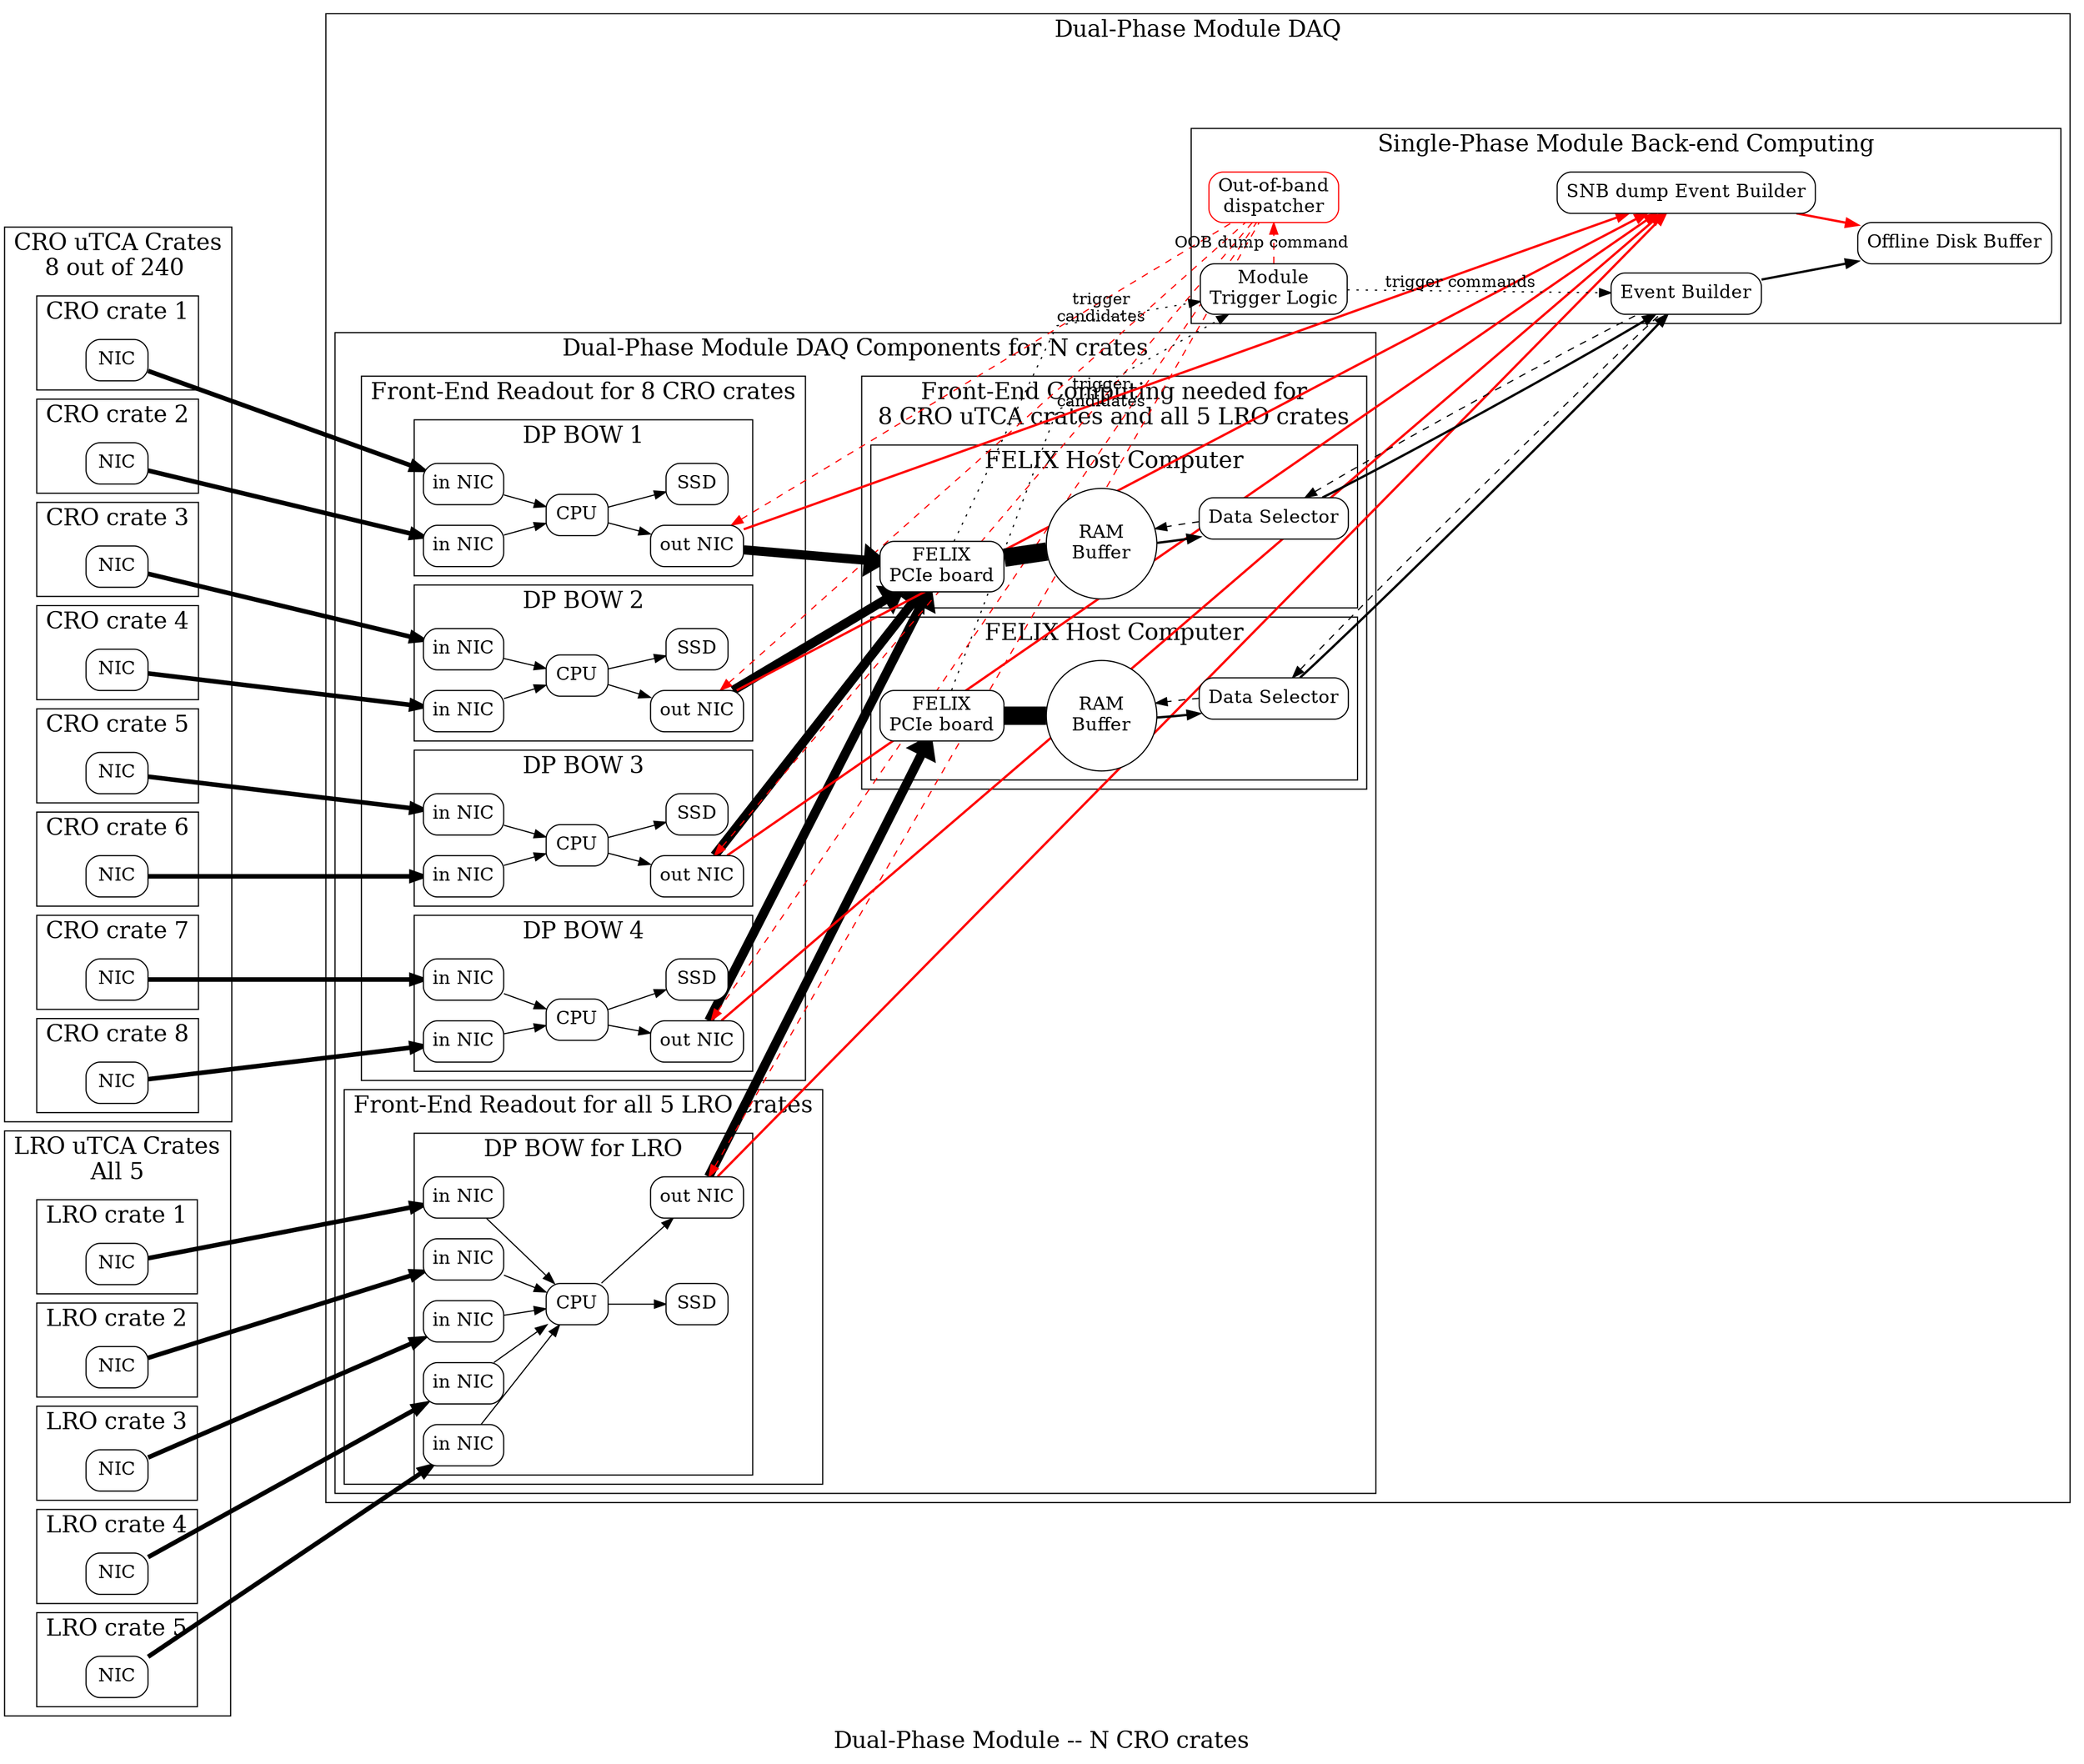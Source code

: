 digraph top {
        graph[compound=true,ordering=out,outputorder=edgesfirst,splines=false,layout=dot,rankdir=LR,fontsize=20];
        node[shape=box,style="rounded,filled",fillcolor=white,fontsize=16];
        label="Dual-Phase Module -- N CRO crates";
        
        subgraph cluster_cros {
                label="CRO uTCA Crates\n8 out of 240 ";
                subgraph cluster_cro1 {
                        label="CRO crate 1";
                        cronic1[label="NIC"];
                }
                subgraph cluster_cro2 {
                        label="CRO crate 2";
                        cronic2[label="NIC"];
                }
                subgraph cluster_cro3 {
                        label="CRO crate 3";
                        cronic3[label="NIC"];
                }
                subgraph cluster_cro4 {
                        label="CRO crate 4";
                        cronic4[label="NIC"];
                }
                subgraph cluster_cro5 {
                        label="CRO crate 5";
                        cronic5[label="NIC"];
                }
                subgraph cluster_cro6 {
                        label="CRO crate 6";
                        cronic6[label="NIC"];
                }
                subgraph cluster_cro7 {
                        label="CRO crate 7";
                        cronic7[label="NIC"];
                }
                subgraph cluster_cro8 {
                        label="CRO crate 8";
                        cronic8[label="NIC"];
                }
        }
        subgraph cluster_lros {
                label="LRO uTCA Crates\nAll 5";

                subgraph cluster_lro1 {
                        label="LRO crate 1";
                        lronic1[label="NIC"];
                }
                subgraph cluster_lro2 {
                        label="LRO crate 2";
                        lronic2[label="NIC"];
                }
                subgraph cluster_lro3 {
                        label="LRO crate 3";
                        lronic3[label="NIC"];
                }
                subgraph cluster_lro4 {
                        label="LRO crate 4";
                        lronic4[label="NIC"];
                }
                subgraph cluster_lro5 {
                        label="LRO crate 5";
                        lronic5[label="NIC"];
                }
        }
        subgraph cluster_dp{
                label="Dual-Phase Module DAQ";
                
                subgraph cluster_daqdp{
                        label="Dual-Phase Module DAQ Components for N crates"

                        subgraph cluster_ferohwlro {
                                label="Front-End Readout for all 5 LRO crates";
                                subgraph cluster_bow0 {
                                        label="DP BOW for LRO";
                                        bow0nic0[label="out NIC"];
                                        bow0nic1[label="in NIC"];
                                        bow0nic2[label="in NIC"];
                                        bow0nic3[label="in NIC"];
                                        bow0nic4[label="in NIC"];
                                        bow0nic5[label="in NIC"];
                                        cpu0[label="CPU"];
                                        ssd0[label="SSD"];
                                        bow0nic1->cpu0;
                                        bow0nic2->cpu0;
                                        bow0nic3->cpu0;
                                        bow0nic4->cpu0;
                                        bow0nic5->cpu0;
                                        cpu0->ssd0;
                                        cpu0->bow0nic0;                                        
                                }
                        }

                        subgraph cluster_ferohwcro{
                                label="Front-End Readout for 8 CRO crates";
                                
                                subgraph cluster_bow4 {
                                        label="DP BOW 4";
                                        bow4nic1[label="in NIC"];
                                        bow4nic2[label="in NIC"];
                                        bow4nic0[label="out NIC"];
                                        cpu4[label="CPU"];
                                        ssd4[label="SSD"];
                                        bow4nic1->cpu4;
                                        bow4nic2->cpu4;
                                        cpu4->bow4nic0;
                                        cpu4->ssd4;
                                }

                                subgraph cluster_bow3 {
                                        label="DP BOW 3";
                                        bow3nic1[label="in NIC"];
                                        bow3nic2[label="in NIC"];
                                        bow3nic0[label="out NIC"];
                                        cpu3[label="CPU"];
                                        ssd3[label="SSD"];
                                        bow3nic1->cpu3;
                                        bow3nic2->cpu3;
                                        cpu3->bow3nic0;
                                        cpu3->ssd3;
                                }

                                subgraph cluster_bow2 {
                                        label="DP BOW 2";
                                        bow2nic1[label="in NIC"];
                                        bow2nic2[label="in NIC"];
                                        bow2nic0[label="out NIC"];
                                        cpu2[label="CPU"];
                                        ssd2[label="SSD"];
                                        bow2nic1->cpu2;
                                        bow2nic2->cpu2;
                                        cpu2->bow2nic0;
                                        cpu2->ssd2;
                                }

                                subgraph cluster_bow1 {
                                        label="DP BOW 1";
                                        bow1nic1[label="in NIC"];
                                        bow1nic2[label="in NIC"];
                                        bow1nic0[label="out NIC"];
                                        cpu1[label="CPU"];
                                        ssd1[label="SSD"];
                                        bow1nic1->cpu1;
                                        bow1nic2->cpu1;
                                        cpu1->bow1nic0;
                                        cpu1->ssd1;
                                }
                        }
                        subgraph cluster_fecomp{
                                label="Front-End Computing needed for\n8 CRO uTCA crates and all 5 LRO crates";
                                style=filled;
                                fillcolor=white;
                                
                                subgraph cluster_felixpc0 {
                                        label="FELIX Host Computer";
                                        felix0[label="FELIX\nPCIe board"];
                                        ring0[shape=circle,label="RAM\nBuffer"];
                                        selector0[label="Data Selector"];
                                        
                                }
                                subgraph cluster_felixpc1 {
                                        label="FELIX Host Computer";
                                        felix1[label="FELIX\nPCIe board"];
                                        ring1[shape=circle,label="RAM\nBuffer"];
                                        selector1[label="Data Selector"];
                                        
                                }
                        }
                }
                subgraph cluster_daqblob {
                        label="Single-Phase Module Back-end Computing";
                        labelloc=top;
                        
                        eb[label="Event Builder"];
                        oob[label="Out-of-band\ndispatcher",color=red];
                        mtl[label="Module\nTrigger Logic"];
                        disk[label="Offline Disk Buffer"];
                        snbeb[label="SNB dump Event Builder"];
                }
        }
        
        edge[penwidth=4];
        cronic1->bow1nic1;
        cronic2->bow1nic2;
        cronic3->bow2nic1;
        cronic4->bow2nic2;
        cronic5->bow3nic1;
        cronic6->bow3nic2;
        cronic7->bow4nic1;
        cronic8->bow4nic2;
        
        lronic1->bow0nic1;
        lronic2->bow0nic2;
        lronic3->bow0nic3;
        lronic4->bow0nic4;
        lronic5->bow0nic5;

        edge[penwidth=8];
        bow4nic0->felix1;
        bow3nic0->felix1;
        bow2nic0->felix1;
        bow1nic0->felix1;
        
        bow0nic0->felix0;
        
        edge[penwidth=16,dir=none];
        felix1->ring1;
        felix0->ring0;

        edge[penwidth=2,dir=forward];
        ring1->selector1;
        ring0->selector0;
        selector1->eb;
        selector0->eb;
        eb->disk;

        edge[penwidth=2,dir=forward,color=red];
        bow0nic0->snbeb;
        bow1nic0->snbeb;
        bow2nic0->snbeb;
        bow3nic0->snbeb;
        bow4nic0->snbeb;

        edge[constraint=true];
        snbeb->disk;
        
        
        edge[penwidth=1,style=dashed,color=black];
        selector1->eb[dir=back];
        selector0->eb[dir=back];
        selector1->ring1;
        selector0->ring0;
        

        edge[penwidth=1,style=dotted];
        felix0->mtl[label="trigger\ncandidates"];
        felix1->mtl[label="trigger\ncandidates"];
        
        mtl->eb[label="trigger commands"];


        // Send trigger back to each rce
        edge[penwidth=1,style=dashed,color=red,constraint=false];
        mtl->oob[label="OOB dump command"];
        bow0nic0->oob[dir=back];
        bow1nic0->oob[dir=back];
        bow2nic0->oob[dir=back];
        bow3nic0->oob[dir=back];
        bow4nic0->oob[dir=back];
        
}
